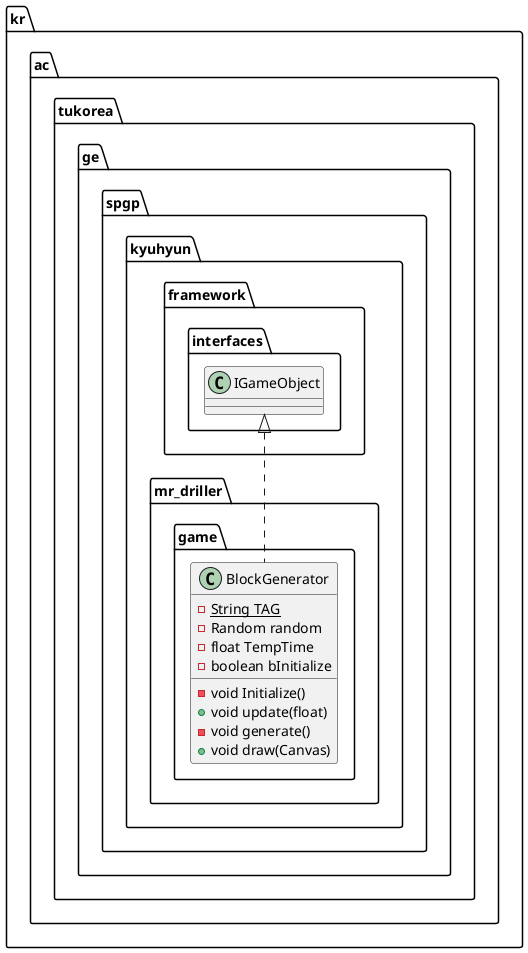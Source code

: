 @startuml
class kr.ac.tukorea.ge.spgp.kyuhyun.mr_driller.game.BlockGenerator {
- {static} String TAG
- Random random
- float TempTime
- boolean bInitialize
- void Initialize()
+ void update(float)
- void generate()
+ void draw(Canvas)
}




kr.ac.tukorea.ge.spgp.kyuhyun.framework.interfaces.IGameObject <|.. kr.ac.tukorea.ge.spgp.kyuhyun.mr_driller.game.BlockGenerator
@enduml